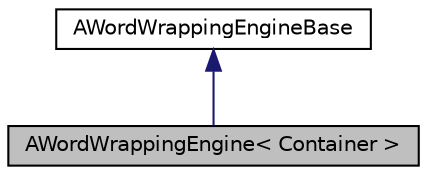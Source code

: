 digraph "AWordWrappingEngine&lt; Container &gt;"
{
 // LATEX_PDF_SIZE
  edge [fontname="Helvetica",fontsize="10",labelfontname="Helvetica",labelfontsize="10"];
  node [fontname="Helvetica",fontsize="10",shape=record];
  Node1 [label="AWordWrappingEngine\< Container \>",height=0.2,width=0.4,color="black", fillcolor="grey75", style="filled", fontcolor="black",tooltip=" "];
  Node2 -> Node1 [dir="back",color="midnightblue",fontsize="10",style="solid",fontname="Helvetica"];
  Node2 [label="AWordWrappingEngineBase",height=0.2,width=0.4,color="black", fillcolor="white", style="filled",URL="$classAWordWrappingEngineBase.html",tooltip=" "];
}
